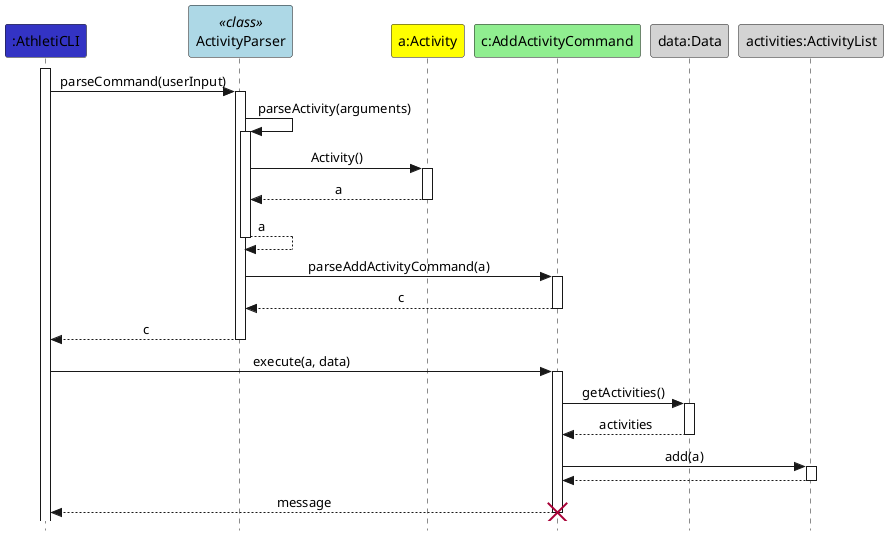 @startuml
'https://plantuml.com/sequence-diagram
skinparam Style strictuml
skinparam SequenceMessageAlignment center

!define LOGIC_COLOR #3333C4

participant ":AthletiCLI" as AthletiCLI LOGIC_COLOR
participant "ActivityParser" as Parser <<class>> #lightblue
participant "a:Activity" as Activity #yellow
participant "c:AddActivityCommand" as AddActivityCommand #lightgreen
participant "data:Data" as Data #lightgrey
participant "activities:ActivityList" as activities #lightgrey

AthletiCLI++
AthletiCLI -> Parser++: parseCommand(userInput)
Parser -> Parser++: parseActivity(arguments)
Parser -> Activity++: Activity()
Activity --> Parser--: a
Parser --> Parser: a
Parser--
Parser -> AddActivityCommand++: parseAddActivityCommand(a)
AddActivityCommand --> Parser--: c
Parser --> AthletiCLI--: c

AthletiCLI -> AddActivityCommand++: execute(a, data)
AddActivityCommand -> Data++: getActivities()
'Data --> activities++
'activities --> Data--: activities

Data --> AddActivityCommand--: activities
AddActivityCommand -> activities++: add(a)
activities --> AddActivityCommand--
AddActivityCommand --> AthletiCLI--: message

destroy AddActivityCommand
@enduml
